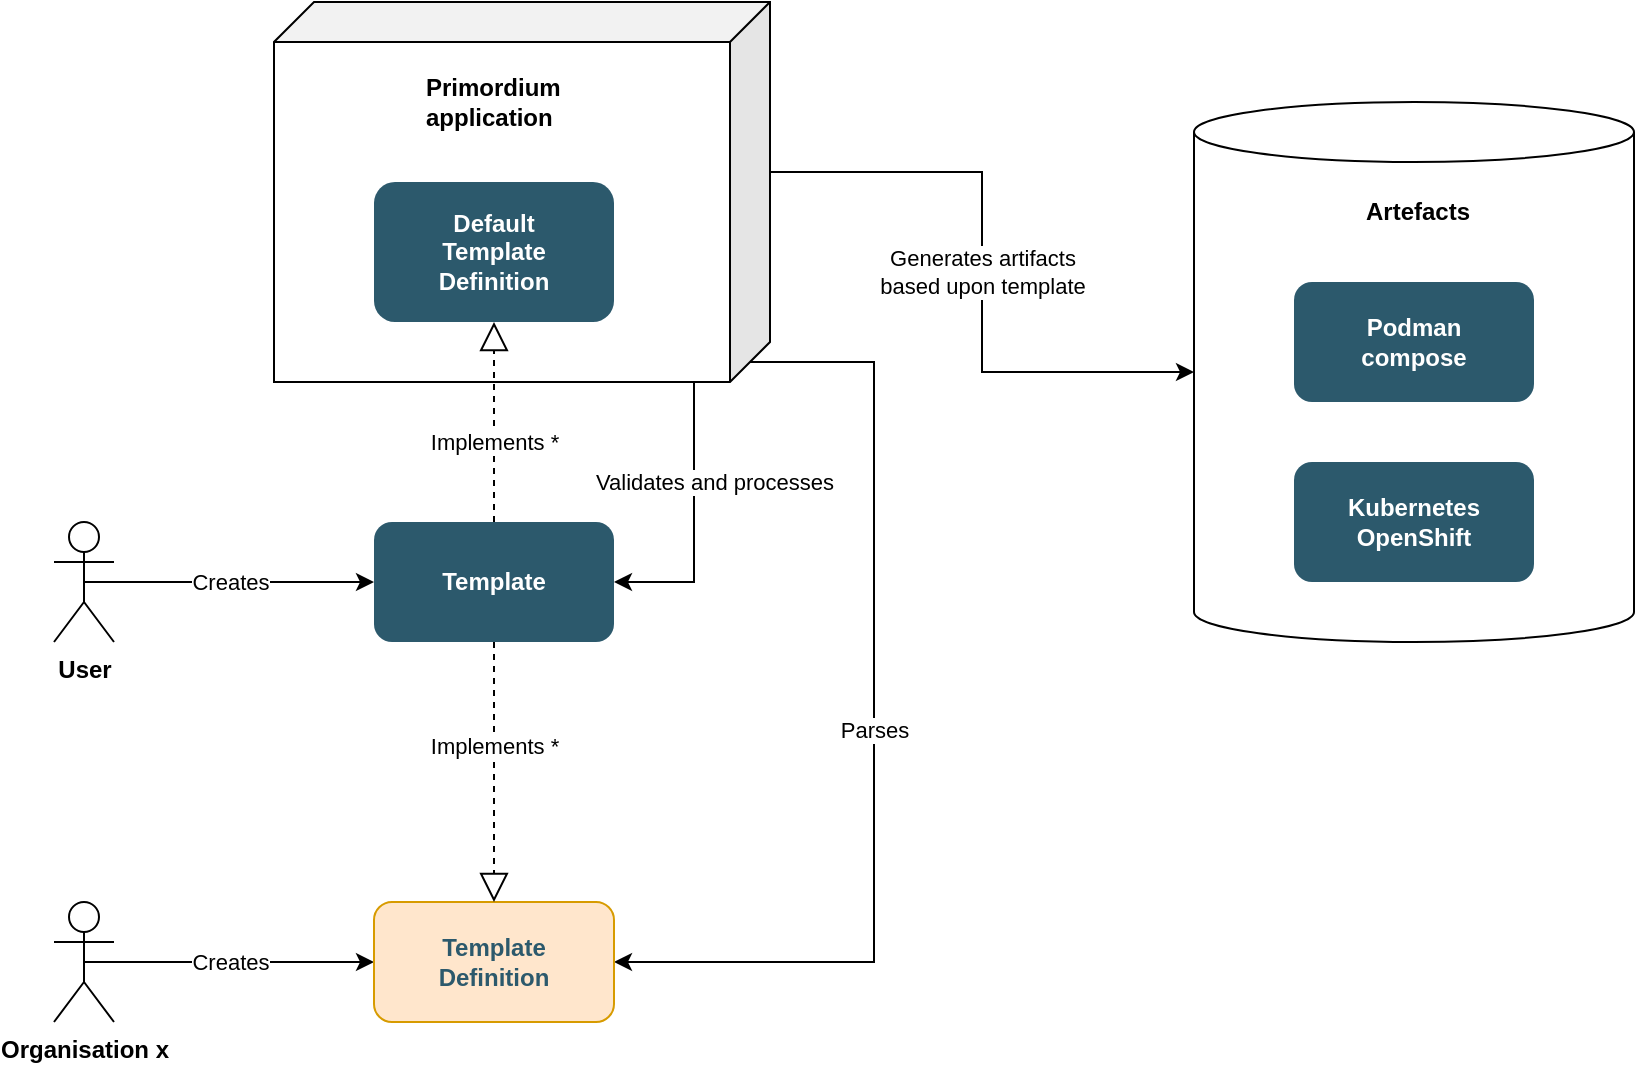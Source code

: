 <mxfile version="23.1.5" type="device">
  <diagram name="Pagina-1" id="kcnw6oFM0gOikgQgSmVU">
    <mxGraphModel dx="2069" dy="785" grid="1" gridSize="10" guides="1" tooltips="1" connect="1" arrows="1" fold="1" page="1" pageScale="1" pageWidth="827" pageHeight="1169" math="0" shadow="0">
      <root>
        <mxCell id="0" />
        <mxCell id="1" parent="0" />
        <mxCell id="bN_g3q02OFS1UJBNn3Jp-26" value="" style="shape=cylinder3;whiteSpace=wrap;html=1;boundedLbl=1;backgroundOutline=1;size=15;" vertex="1" parent="1">
          <mxGeometry x="450" y="360" width="220" height="270" as="geometry" />
        </mxCell>
        <mxCell id="bN_g3q02OFS1UJBNn3Jp-19" value="Validates and processes" style="edgeStyle=orthogonalEdgeStyle;rounded=0;orthogonalLoop=1;jettySize=auto;html=1;exitX=0.226;exitY=0.992;exitDx=0;exitDy=0;exitPerimeter=0;entryX=1;entryY=0.5;entryDx=0;entryDy=0;" edge="1" parent="1" source="bN_g3q02OFS1UJBNn3Jp-12" target="bN_g3q02OFS1UJBNn3Jp-4">
          <mxGeometry x="-0.128" y="10" relative="1" as="geometry">
            <Array as="points">
              <mxPoint x="200" y="499" />
              <mxPoint x="200" y="600" />
            </Array>
            <mxPoint as="offset" />
          </mxGeometry>
        </mxCell>
        <mxCell id="bN_g3q02OFS1UJBNn3Jp-25" value="Parses" style="edgeStyle=orthogonalEdgeStyle;rounded=0;orthogonalLoop=1;jettySize=auto;html=1;exitX=0;exitY=0;exitDx=10;exitDy=180;exitPerimeter=0;entryX=1;entryY=0.5;entryDx=0;entryDy=0;" edge="1" parent="1" source="bN_g3q02OFS1UJBNn3Jp-12" target="bN_g3q02OFS1UJBNn3Jp-22">
          <mxGeometry relative="1" as="geometry">
            <Array as="points">
              <mxPoint x="290" y="490" />
              <mxPoint x="290" y="790" />
            </Array>
          </mxGeometry>
        </mxCell>
        <mxCell id="bN_g3q02OFS1UJBNn3Jp-12" value="" style="shape=cube;whiteSpace=wrap;html=1;boundedLbl=1;backgroundOutline=1;darkOpacity=0.05;darkOpacity2=0.1;flipH=1;" vertex="1" parent="1">
          <mxGeometry x="-10" y="310" width="248" height="190" as="geometry" />
        </mxCell>
        <mxCell id="bN_g3q02OFS1UJBNn3Jp-2" value="Default&lt;br&gt;Template&lt;br&gt;Definition" style="rounded=1;whiteSpace=wrap;html=1;fontStyle=1;fillColor=#2c596c;strokeColor=none;fontColor=#FFFFFF;" vertex="1" parent="1">
          <mxGeometry x="40" y="400" width="120" height="70" as="geometry" />
        </mxCell>
        <mxCell id="bN_g3q02OFS1UJBNn3Jp-4" value="Template" style="rounded=1;whiteSpace=wrap;html=1;fontStyle=1;fillColor=#2c596c;strokeColor=none;fontColor=#FFFFFF;" vertex="1" parent="1">
          <mxGeometry x="40" y="570" width="120" height="60" as="geometry" />
        </mxCell>
        <mxCell id="bN_g3q02OFS1UJBNn3Jp-5" value="Implements *" style="endArrow=block;dashed=1;endFill=0;endSize=12;html=1;rounded=0;entryX=0.5;entryY=1;entryDx=0;entryDy=0;exitX=0.5;exitY=0;exitDx=0;exitDy=0;" edge="1" parent="1" source="bN_g3q02OFS1UJBNn3Jp-4" target="bN_g3q02OFS1UJBNn3Jp-2">
          <mxGeometry x="-0.2" width="160" relative="1" as="geometry">
            <mxPoint x="60" y="330" as="sourcePoint" />
            <mxPoint x="220" y="330" as="targetPoint" />
            <mxPoint as="offset" />
          </mxGeometry>
        </mxCell>
        <mxCell id="bN_g3q02OFS1UJBNn3Jp-6" value="Podman&lt;br&gt;compose" style="rounded=1;whiteSpace=wrap;html=1;fontStyle=1;fillColor=#2c596c;strokeColor=none;fontColor=#FFFFFF;" vertex="1" parent="1">
          <mxGeometry x="500" y="450" width="120" height="60" as="geometry" />
        </mxCell>
        <mxCell id="bN_g3q02OFS1UJBNn3Jp-7" value="Kubernetes&lt;br&gt;OpenShift" style="rounded=1;whiteSpace=wrap;html=1;fontStyle=1;fillColor=#2c596c;strokeColor=none;fontColor=#FFFFFF;" vertex="1" parent="1">
          <mxGeometry x="500" y="540" width="120" height="60" as="geometry" />
        </mxCell>
        <mxCell id="bN_g3q02OFS1UJBNn3Jp-9" style="edgeStyle=orthogonalEdgeStyle;rounded=0;orthogonalLoop=1;jettySize=auto;html=1;exitX=0.5;exitY=1;exitDx=0;exitDy=0;" edge="1" parent="1" source="bN_g3q02OFS1UJBNn3Jp-7" target="bN_g3q02OFS1UJBNn3Jp-7">
          <mxGeometry relative="1" as="geometry" />
        </mxCell>
        <mxCell id="bN_g3q02OFS1UJBNn3Jp-11" value="Artefacts" style="text;strokeColor=none;fillColor=none;align=left;verticalAlign=middle;spacingLeft=4;spacingRight=4;overflow=hidden;points=[[0,0.5],[1,0.5]];portConstraint=eastwest;rotatable=0;whiteSpace=wrap;html=1;fontStyle=1" vertex="1" parent="1">
          <mxGeometry x="530" y="400" width="80" height="30" as="geometry" />
        </mxCell>
        <mxCell id="bN_g3q02OFS1UJBNn3Jp-16" value="Creates" style="edgeStyle=orthogonalEdgeStyle;rounded=0;orthogonalLoop=1;jettySize=auto;html=1;exitX=0.5;exitY=0.5;exitDx=0;exitDy=0;exitPerimeter=0;entryX=0;entryY=0.5;entryDx=0;entryDy=0;" edge="1" parent="1" source="bN_g3q02OFS1UJBNn3Jp-15" target="bN_g3q02OFS1UJBNn3Jp-4">
          <mxGeometry relative="1" as="geometry" />
        </mxCell>
        <mxCell id="bN_g3q02OFS1UJBNn3Jp-15" value="User" style="shape=umlActor;verticalLabelPosition=bottom;verticalAlign=top;html=1;outlineConnect=0;fontStyle=1" vertex="1" parent="1">
          <mxGeometry x="-120" y="570" width="30" height="60" as="geometry" />
        </mxCell>
        <mxCell id="bN_g3q02OFS1UJBNn3Jp-18" value="Primordium&lt;br&gt;application" style="text;strokeColor=none;fillColor=none;align=left;verticalAlign=middle;spacingLeft=4;spacingRight=4;overflow=hidden;points=[[0,0.5],[1,0.5]];portConstraint=eastwest;rotatable=0;whiteSpace=wrap;html=1;fontStyle=1" vertex="1" parent="1">
          <mxGeometry x="60" y="340" width="80" height="40" as="geometry" />
        </mxCell>
        <mxCell id="bN_g3q02OFS1UJBNn3Jp-20" value="Generates artifacts&lt;br&gt;based upon template" style="edgeStyle=orthogonalEdgeStyle;rounded=0;orthogonalLoop=1;jettySize=auto;html=1;exitX=0;exitY=0;exitDx=0;exitDy=85;exitPerimeter=0;entryX=0;entryY=0.5;entryDx=0;entryDy=0;entryPerimeter=0;" edge="1" parent="1" source="bN_g3q02OFS1UJBNn3Jp-12" target="bN_g3q02OFS1UJBNn3Jp-26">
          <mxGeometry relative="1" as="geometry" />
        </mxCell>
        <mxCell id="bN_g3q02OFS1UJBNn3Jp-23" value="Creates" style="edgeStyle=orthogonalEdgeStyle;rounded=0;orthogonalLoop=1;jettySize=auto;html=1;exitX=0.5;exitY=0.5;exitDx=0;exitDy=0;exitPerimeter=0;entryX=0;entryY=0.5;entryDx=0;entryDy=0;" edge="1" parent="1" source="bN_g3q02OFS1UJBNn3Jp-21" target="bN_g3q02OFS1UJBNn3Jp-22">
          <mxGeometry relative="1" as="geometry" />
        </mxCell>
        <mxCell id="bN_g3q02OFS1UJBNn3Jp-21" value="Organisation x" style="shape=umlActor;verticalLabelPosition=bottom;verticalAlign=top;html=1;outlineConnect=0;fontStyle=1" vertex="1" parent="1">
          <mxGeometry x="-120" y="760" width="30" height="60" as="geometry" />
        </mxCell>
        <mxCell id="bN_g3q02OFS1UJBNn3Jp-22" value="Template&lt;br&gt;Definition" style="rounded=1;whiteSpace=wrap;html=1;fontStyle=1;fillColor=#ffe6cc;strokeColor=#d79b00;fontColor=#2C596C;" vertex="1" parent="1">
          <mxGeometry x="40" y="760" width="120" height="60" as="geometry" />
        </mxCell>
        <mxCell id="bN_g3q02OFS1UJBNn3Jp-24" value="Implements *" style="endArrow=block;dashed=1;endFill=0;endSize=12;html=1;rounded=0;entryX=0.5;entryY=0;entryDx=0;entryDy=0;exitX=0.5;exitY=1;exitDx=0;exitDy=0;" edge="1" parent="1" source="bN_g3q02OFS1UJBNn3Jp-4" target="bN_g3q02OFS1UJBNn3Jp-22">
          <mxGeometry x="-0.2" width="160" relative="1" as="geometry">
            <mxPoint x="110" y="580" as="sourcePoint" />
            <mxPoint x="110" y="480" as="targetPoint" />
            <mxPoint as="offset" />
          </mxGeometry>
        </mxCell>
      </root>
    </mxGraphModel>
  </diagram>
</mxfile>
